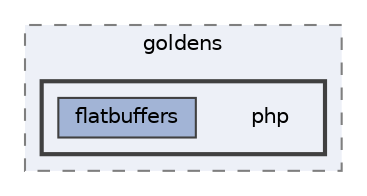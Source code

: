 digraph "flatbuffers/goldens/php"
{
 // LATEX_PDF_SIZE
  bgcolor="transparent";
  edge [fontname=Helvetica,fontsize=10,labelfontname=Helvetica,labelfontsize=10];
  node [fontname=Helvetica,fontsize=10,shape=box,height=0.2,width=0.4];
  compound=true
  subgraph clusterdir_5f6317b9f664bc8c93949d780da8f012 {
    graph [ bgcolor="#edf0f7", pencolor="grey50", label="goldens", fontname=Helvetica,fontsize=10 style="filled,dashed", URL="dir_5f6317b9f664bc8c93949d780da8f012.html",tooltip=""]
  subgraph clusterdir_455037875b0788ad2c8cf233f4714138 {
    graph [ bgcolor="#edf0f7", pencolor="grey25", label="", fontname=Helvetica,fontsize=10 style="filled,bold", URL="dir_455037875b0788ad2c8cf233f4714138.html",tooltip=""]
    dir_455037875b0788ad2c8cf233f4714138 [shape=plaintext, label="php"];
  dir_c09a8cbb2750ac0311f45264c4b07f2e [label="flatbuffers", fillcolor="#a2b4d6", color="grey25", style="filled", URL="dir_c09a8cbb2750ac0311f45264c4b07f2e.html",tooltip=""];
  }
  }
}
